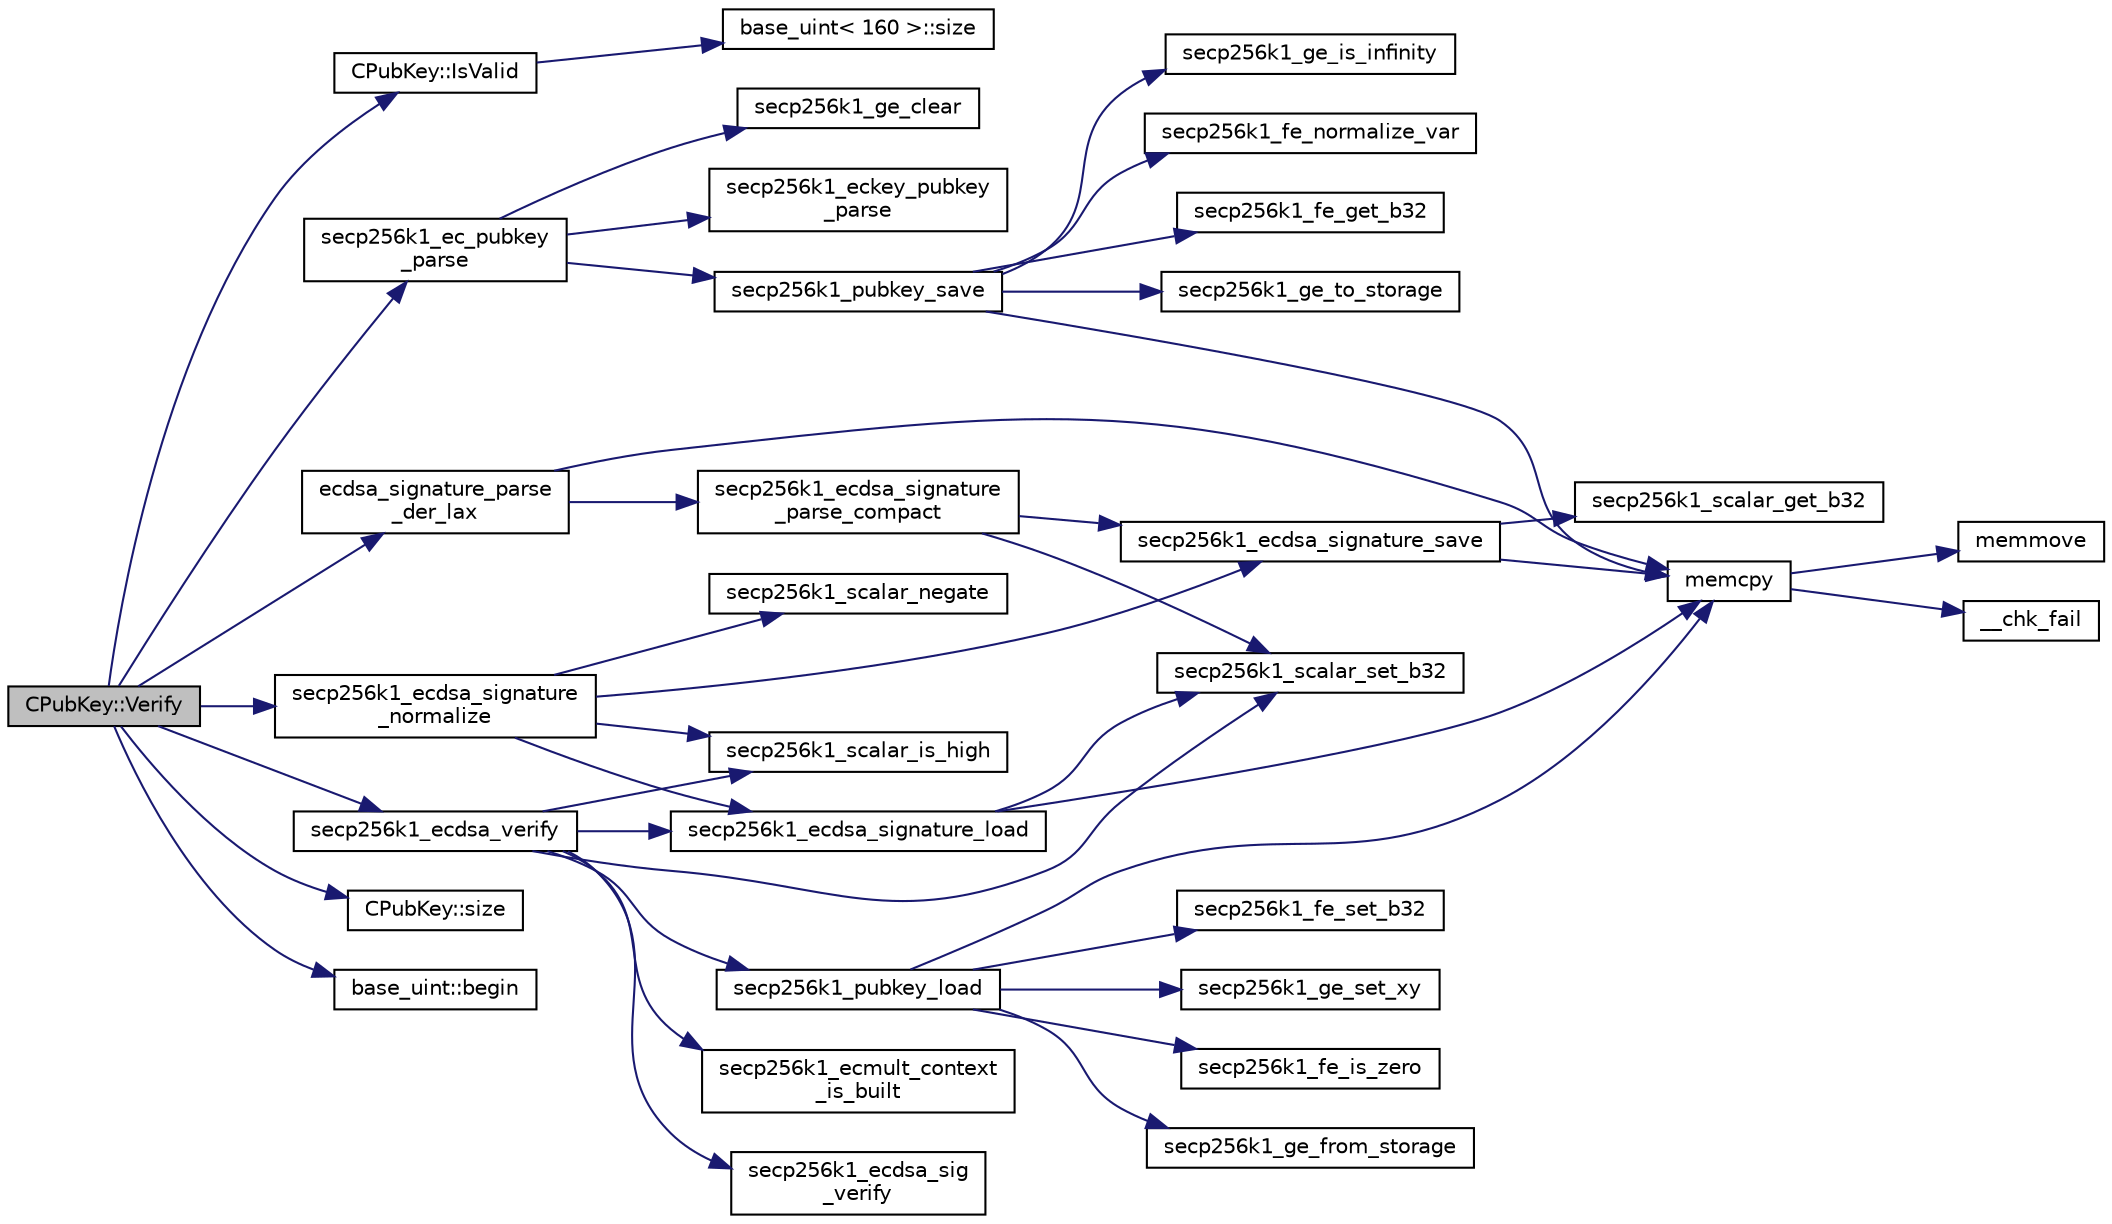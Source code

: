 digraph "CPubKey::Verify"
{
  edge [fontname="Helvetica",fontsize="10",labelfontname="Helvetica",labelfontsize="10"];
  node [fontname="Helvetica",fontsize="10",shape=record];
  rankdir="LR";
  Node1472 [label="CPubKey::Verify",height=0.2,width=0.4,color="black", fillcolor="grey75", style="filled", fontcolor="black"];
  Node1472 -> Node1473 [color="midnightblue",fontsize="10",style="solid",fontname="Helvetica"];
  Node1473 [label="CPubKey::IsValid",height=0.2,width=0.4,color="black", fillcolor="white", style="filled",URL="$da/d4e/class_c_pub_key.html#a4fa94293cf8577fd039b9a133f6c7f30"];
  Node1473 -> Node1474 [color="midnightblue",fontsize="10",style="solid",fontname="Helvetica"];
  Node1474 [label="base_uint\< 160 \>::size",height=0.2,width=0.4,color="black", fillcolor="white", style="filled",URL="$da/df7/classbase__uint.html#a1f49b034e686269601ea89b0319b8004"];
  Node1472 -> Node1475 [color="midnightblue",fontsize="10",style="solid",fontname="Helvetica"];
  Node1475 [label="secp256k1_ec_pubkey\l_parse",height=0.2,width=0.4,color="black", fillcolor="white", style="filled",URL="$d7/dd3/secp256k1_8h.html#a4e5dc8952c9a7e791376505ef2023ca1",tooltip="Parse a variable-length public key into the pubkey object. "];
  Node1475 -> Node1476 [color="midnightblue",fontsize="10",style="solid",fontname="Helvetica"];
  Node1476 [label="secp256k1_eckey_pubkey\l_parse",height=0.2,width=0.4,color="black", fillcolor="white", style="filled",URL="$da/dff/eckey_8h.html#ae0cdb1eef2dc770d70aac0ad50a35e9a"];
  Node1475 -> Node1477 [color="midnightblue",fontsize="10",style="solid",fontname="Helvetica"];
  Node1477 [label="secp256k1_pubkey_save",height=0.2,width=0.4,color="black", fillcolor="white", style="filled",URL="$d1/d8c/secp256k1_8c.html#aa061c9c5c861017bef990e5c4653e0f4"];
  Node1477 -> Node1478 [color="midnightblue",fontsize="10",style="solid",fontname="Helvetica"];
  Node1478 [label="secp256k1_ge_to_storage",height=0.2,width=0.4,color="black", fillcolor="white", style="filled",URL="$d9/dd1/group_8h.html#ad6499ae629f998e50d8614869ee3c67f",tooltip="Convert a group element to the storage type. "];
  Node1477 -> Node1479 [color="midnightblue",fontsize="10",style="solid",fontname="Helvetica"];
  Node1479 [label="memcpy",height=0.2,width=0.4,color="black", fillcolor="white", style="filled",URL="$d5/d9f/glibc__compat_8cpp.html#a0f46826ab0466591e136db24394923cf"];
  Node1479 -> Node1480 [color="midnightblue",fontsize="10",style="solid",fontname="Helvetica"];
  Node1480 [label="memmove",height=0.2,width=0.4,color="black", fillcolor="white", style="filled",URL="$d5/d9f/glibc__compat_8cpp.html#a9778d49e9029dd75bc53ecbbf9f5e9a1"];
  Node1479 -> Node1481 [color="midnightblue",fontsize="10",style="solid",fontname="Helvetica"];
  Node1481 [label="__chk_fail",height=0.2,width=0.4,color="black", fillcolor="white", style="filled",URL="$d5/d9f/glibc__compat_8cpp.html#a424ac71631da5ada2976630ff67051d1"];
  Node1477 -> Node1482 [color="midnightblue",fontsize="10",style="solid",fontname="Helvetica"];
  Node1482 [label="secp256k1_ge_is_infinity",height=0.2,width=0.4,color="black", fillcolor="white", style="filled",URL="$d9/dd1/group_8h.html#ac83592db46af97faf7ba9b9a39a1f6ff",tooltip="Check whether a group element is the point at infinity. "];
  Node1477 -> Node1483 [color="midnightblue",fontsize="10",style="solid",fontname="Helvetica"];
  Node1483 [label="secp256k1_fe_normalize_var",height=0.2,width=0.4,color="black", fillcolor="white", style="filled",URL="$d5/d5a/field_8h.html#a2d45c987537eadb2923c93aa3af9db71",tooltip="Normalize a field element, without constant-time guarantee. "];
  Node1477 -> Node1484 [color="midnightblue",fontsize="10",style="solid",fontname="Helvetica"];
  Node1484 [label="secp256k1_fe_get_b32",height=0.2,width=0.4,color="black", fillcolor="white", style="filled",URL="$d5/d5a/field_8h.html#abb1017649be14b9ac1823be3c573e542",tooltip="Convert a field element to a 32-byte big endian value. "];
  Node1475 -> Node1485 [color="midnightblue",fontsize="10",style="solid",fontname="Helvetica"];
  Node1485 [label="secp256k1_ge_clear",height=0.2,width=0.4,color="black", fillcolor="white", style="filled",URL="$d9/dd1/group_8h.html#a34793cf48794f089bb28597d1a9f23b2",tooltip="Clear a secp256k1_ge to prevent leaking sensitive information. "];
  Node1472 -> Node1486 [color="midnightblue",fontsize="10",style="solid",fontname="Helvetica"];
  Node1486 [label="CPubKey::size",height=0.2,width=0.4,color="black", fillcolor="white", style="filled",URL="$da/d4e/class_c_pub_key.html#a6bb28fcf0a5f799c69f5b7269363b309"];
  Node1472 -> Node1487 [color="midnightblue",fontsize="10",style="solid",fontname="Helvetica"];
  Node1487 [label="ecdsa_signature_parse\l_der_lax",height=0.2,width=0.4,color="black", fillcolor="white", style="filled",URL="$da/d8e/pubkey_8cpp.html#acd68762de13ffb2c909fcf12acfea0fd",tooltip="This function is taken from the libsecp256k1 distribution and implements DER parsing for ECDSA signat..."];
  Node1487 -> Node1488 [color="midnightblue",fontsize="10",style="solid",fontname="Helvetica"];
  Node1488 [label="secp256k1_ecdsa_signature\l_parse_compact",height=0.2,width=0.4,color="black", fillcolor="white", style="filled",URL="$d7/dd3/secp256k1_8h.html#a2aff2802eca3d15ec54298e879579897",tooltip="Parse an ECDSA signature in compact (64 bytes) format. "];
  Node1488 -> Node1489 [color="midnightblue",fontsize="10",style="solid",fontname="Helvetica"];
  Node1489 [label="secp256k1_scalar_set_b32",height=0.2,width=0.4,color="black", fillcolor="white", style="filled",URL="$db/d94/scalar_8h.html#a25cc2d45ae1d1765d07c3313cdf46fa0",tooltip="Set a scalar from a big endian byte array. "];
  Node1488 -> Node1490 [color="midnightblue",fontsize="10",style="solid",fontname="Helvetica"];
  Node1490 [label="secp256k1_ecdsa_signature_save",height=0.2,width=0.4,color="black", fillcolor="white", style="filled",URL="$d1/d8c/secp256k1_8c.html#a94e522f94c4819bebf8e854952eb6a8f"];
  Node1490 -> Node1479 [color="midnightblue",fontsize="10",style="solid",fontname="Helvetica"];
  Node1490 -> Node1491 [color="midnightblue",fontsize="10",style="solid",fontname="Helvetica"];
  Node1491 [label="secp256k1_scalar_get_b32",height=0.2,width=0.4,color="black", fillcolor="white", style="filled",URL="$db/d94/scalar_8h.html#a4fa08f8af5a23f505b44c9ef1bec1831",tooltip="Convert a scalar to a byte array. "];
  Node1487 -> Node1479 [color="midnightblue",fontsize="10",style="solid",fontname="Helvetica"];
  Node1472 -> Node1492 [color="midnightblue",fontsize="10",style="solid",fontname="Helvetica"];
  Node1492 [label="secp256k1_ecdsa_signature\l_normalize",height=0.2,width=0.4,color="black", fillcolor="white", style="filled",URL="$d7/dd3/secp256k1_8h.html#a93ec36a19229f08acc5ff1ca613ab3a1",tooltip="Convert a signature to a normalized lower-S form. "];
  Node1492 -> Node1493 [color="midnightblue",fontsize="10",style="solid",fontname="Helvetica"];
  Node1493 [label="secp256k1_ecdsa_signature_load",height=0.2,width=0.4,color="black", fillcolor="white", style="filled",URL="$d1/d8c/secp256k1_8c.html#af2027241c9dfc85fa5b6a3bb5fe41d18"];
  Node1493 -> Node1479 [color="midnightblue",fontsize="10",style="solid",fontname="Helvetica"];
  Node1493 -> Node1489 [color="midnightblue",fontsize="10",style="solid",fontname="Helvetica"];
  Node1492 -> Node1494 [color="midnightblue",fontsize="10",style="solid",fontname="Helvetica"];
  Node1494 [label="secp256k1_scalar_is_high",height=0.2,width=0.4,color="black", fillcolor="white", style="filled",URL="$db/d94/scalar_8h.html#aab66620cbbe49bec3c7c02f4a1219c05",tooltip="Check whether a scalar is higher than the group order divided by 2. "];
  Node1492 -> Node1495 [color="midnightblue",fontsize="10",style="solid",fontname="Helvetica"];
  Node1495 [label="secp256k1_scalar_negate",height=0.2,width=0.4,color="black", fillcolor="white", style="filled",URL="$db/d94/scalar_8h.html#aa3f1c1d4536adf835ee256878c222968",tooltip="Compute the complement of a scalar (modulo the group order). "];
  Node1492 -> Node1490 [color="midnightblue",fontsize="10",style="solid",fontname="Helvetica"];
  Node1472 -> Node1496 [color="midnightblue",fontsize="10",style="solid",fontname="Helvetica"];
  Node1496 [label="secp256k1_ecdsa_verify",height=0.2,width=0.4,color="black", fillcolor="white", style="filled",URL="$d7/dd3/secp256k1_8h.html#a41065390f9039c4140ec04999724987d",tooltip="Verify an ECDSA signature. "];
  Node1496 -> Node1497 [color="midnightblue",fontsize="10",style="solid",fontname="Helvetica"];
  Node1497 [label="secp256k1_ecmult_context\l_is_built",height=0.2,width=0.4,color="black", fillcolor="white", style="filled",URL="$d2/d94/ecmult_8h.html#aa4f6f213989d3ec35850c40c8f1b313b"];
  Node1496 -> Node1489 [color="midnightblue",fontsize="10",style="solid",fontname="Helvetica"];
  Node1496 -> Node1493 [color="midnightblue",fontsize="10",style="solid",fontname="Helvetica"];
  Node1496 -> Node1494 [color="midnightblue",fontsize="10",style="solid",fontname="Helvetica"];
  Node1496 -> Node1498 [color="midnightblue",fontsize="10",style="solid",fontname="Helvetica"];
  Node1498 [label="secp256k1_pubkey_load",height=0.2,width=0.4,color="black", fillcolor="white", style="filled",URL="$d1/d8c/secp256k1_8c.html#a9966ec041e71010d1593ae2211ffb843"];
  Node1498 -> Node1479 [color="midnightblue",fontsize="10",style="solid",fontname="Helvetica"];
  Node1498 -> Node1499 [color="midnightblue",fontsize="10",style="solid",fontname="Helvetica"];
  Node1499 [label="secp256k1_ge_from_storage",height=0.2,width=0.4,color="black", fillcolor="white", style="filled",URL="$d9/dd1/group_8h.html#a8c1e7f328284d9ba56404bb8d99bf765",tooltip="Convert a group element back from the storage type. "];
  Node1498 -> Node1500 [color="midnightblue",fontsize="10",style="solid",fontname="Helvetica"];
  Node1500 [label="secp256k1_fe_set_b32",height=0.2,width=0.4,color="black", fillcolor="white", style="filled",URL="$d5/d5a/field_8h.html#a5c86a65052e3b135919c00fe2233a43d",tooltip="Set a field element equal to 32-byte big endian value. "];
  Node1498 -> Node1501 [color="midnightblue",fontsize="10",style="solid",fontname="Helvetica"];
  Node1501 [label="secp256k1_ge_set_xy",height=0.2,width=0.4,color="black", fillcolor="white", style="filled",URL="$d9/dd1/group_8h.html#a34ab3d1a9a0a7ff0ed1cedff9db5f73c",tooltip="Set a group element equal to the point with given X and Y coordinates. "];
  Node1498 -> Node1502 [color="midnightblue",fontsize="10",style="solid",fontname="Helvetica"];
  Node1502 [label="secp256k1_fe_is_zero",height=0.2,width=0.4,color="black", fillcolor="white", style="filled",URL="$d5/d5a/field_8h.html#a619ec4805df6cc54d70e6682ceebd098",tooltip="Verify whether a field element is zero. "];
  Node1496 -> Node1503 [color="midnightblue",fontsize="10",style="solid",fontname="Helvetica"];
  Node1503 [label="secp256k1_ecdsa_sig\l_verify",height=0.2,width=0.4,color="black", fillcolor="white", style="filled",URL="$d5/d5d/ecdsa_8h.html#a6e24b57323f9c38b266c5e28b60c92bd"];
  Node1472 -> Node1504 [color="midnightblue",fontsize="10",style="solid",fontname="Helvetica"];
  Node1504 [label="base_uint::begin",height=0.2,width=0.4,color="black", fillcolor="white", style="filled",URL="$da/df7/classbase__uint.html#aaa32054bf4e8fbb31d54a75f6065174d"];
}
